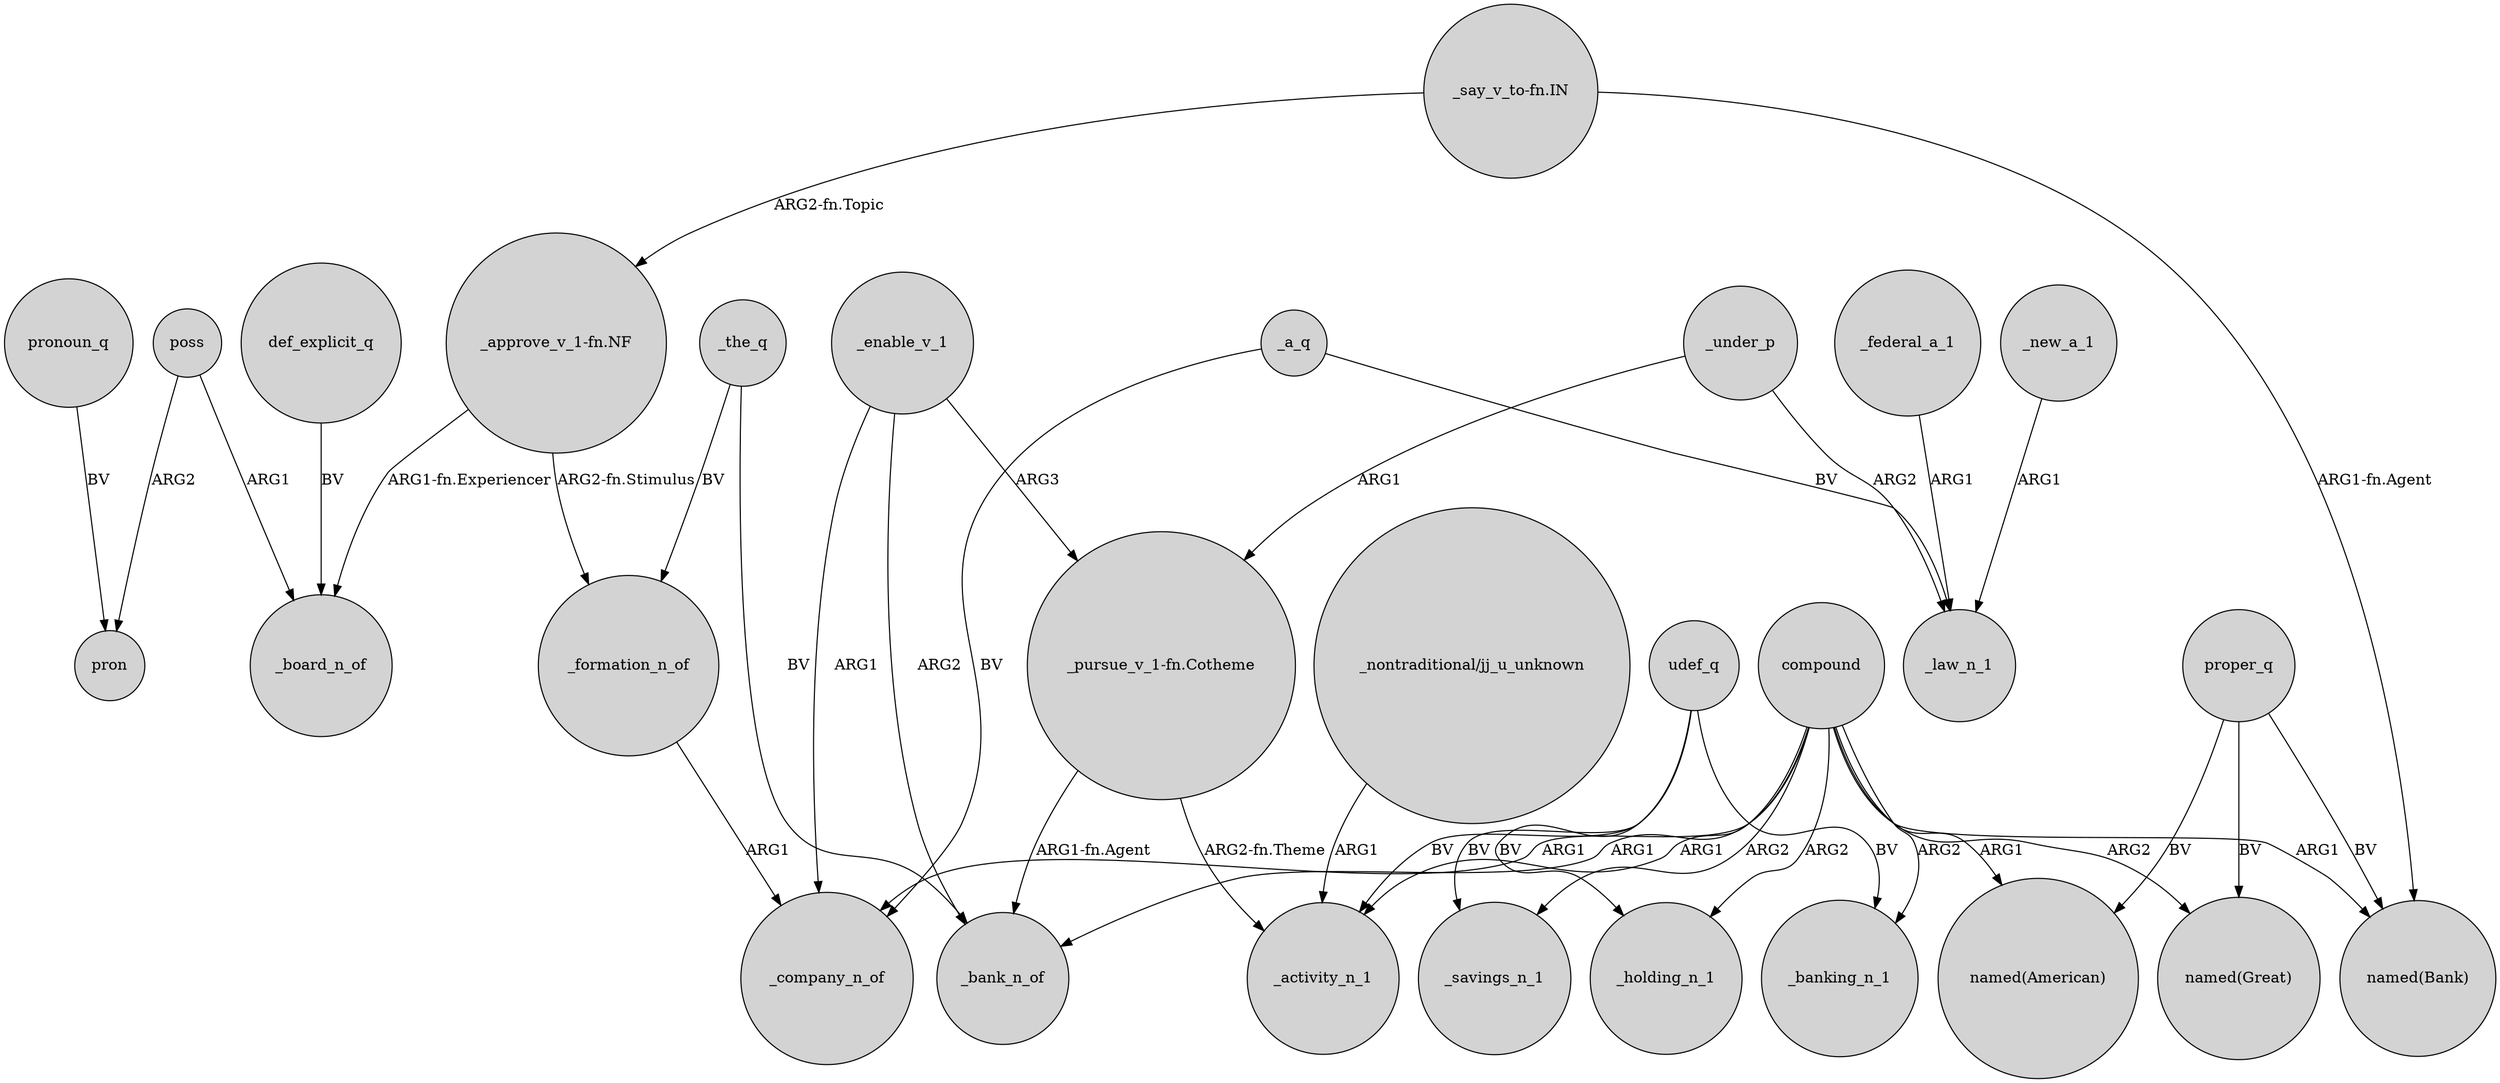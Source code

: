 digraph {
	node [shape=circle style=filled]
	poss -> pron [label=ARG2]
	udef_q -> _activity_n_1 [label=BV]
	_enable_v_1 -> _company_n_of [label=ARG1]
	proper_q -> "named(American)" [label=BV]
	compound -> "named(American)" [label=ARG1]
	compound -> _savings_n_1 [label=ARG2]
	compound -> _bank_n_of [label=ARG1]
	poss -> _board_n_of [label=ARG1]
	def_explicit_q -> _board_n_of [label=BV]
	_enable_v_1 -> _bank_n_of [label=ARG2]
	udef_q -> _savings_n_1 [label=BV]
	compound -> _holding_n_1 [label=ARG2]
	compound -> _banking_n_1 [label=ARG2]
	"_say_v_to-fn.IN" -> "_approve_v_1-fn.NF" [label="ARG2-fn.Topic"]
	compound -> "named(Great)" [label=ARG2]
	_the_q -> _formation_n_of [label=BV]
	_formation_n_of -> _company_n_of [label=ARG1]
	_enable_v_1 -> "_pursue_v_1-fn.Cotheme" [label=ARG3]
	compound -> _company_n_of [label=ARG1]
	proper_q -> "named(Bank)" [label=BV]
	pronoun_q -> pron [label=BV]
	"_pursue_v_1-fn.Cotheme" -> _bank_n_of [label="ARG1-fn.Agent"]
	_the_q -> _bank_n_of [label=BV]
	"_approve_v_1-fn.NF" -> _formation_n_of [label="ARG2-fn.Stimulus"]
	_a_q -> _law_n_1 [label=BV]
	proper_q -> "named(Great)" [label=BV]
	"_approve_v_1-fn.NF" -> _board_n_of [label="ARG1-fn.Experiencer"]
	compound -> _activity_n_1 [label=ARG1]
	"_nontraditional/jj_u_unknown" -> _activity_n_1 [label=ARG1]
	"_say_v_to-fn.IN" -> "named(Bank)" [label="ARG1-fn.Agent"]
	"_pursue_v_1-fn.Cotheme" -> _activity_n_1 [label="ARG2-fn.Theme"]
	_a_q -> _company_n_of [label=BV]
	compound -> "named(Bank)" [label=ARG1]
	_federal_a_1 -> _law_n_1 [label=ARG1]
	udef_q -> _holding_n_1 [label=BV]
	_new_a_1 -> _law_n_1 [label=ARG1]
	udef_q -> _banking_n_1 [label=BV]
	_under_p -> "_pursue_v_1-fn.Cotheme" [label=ARG1]
	_under_p -> _law_n_1 [label=ARG2]
}
